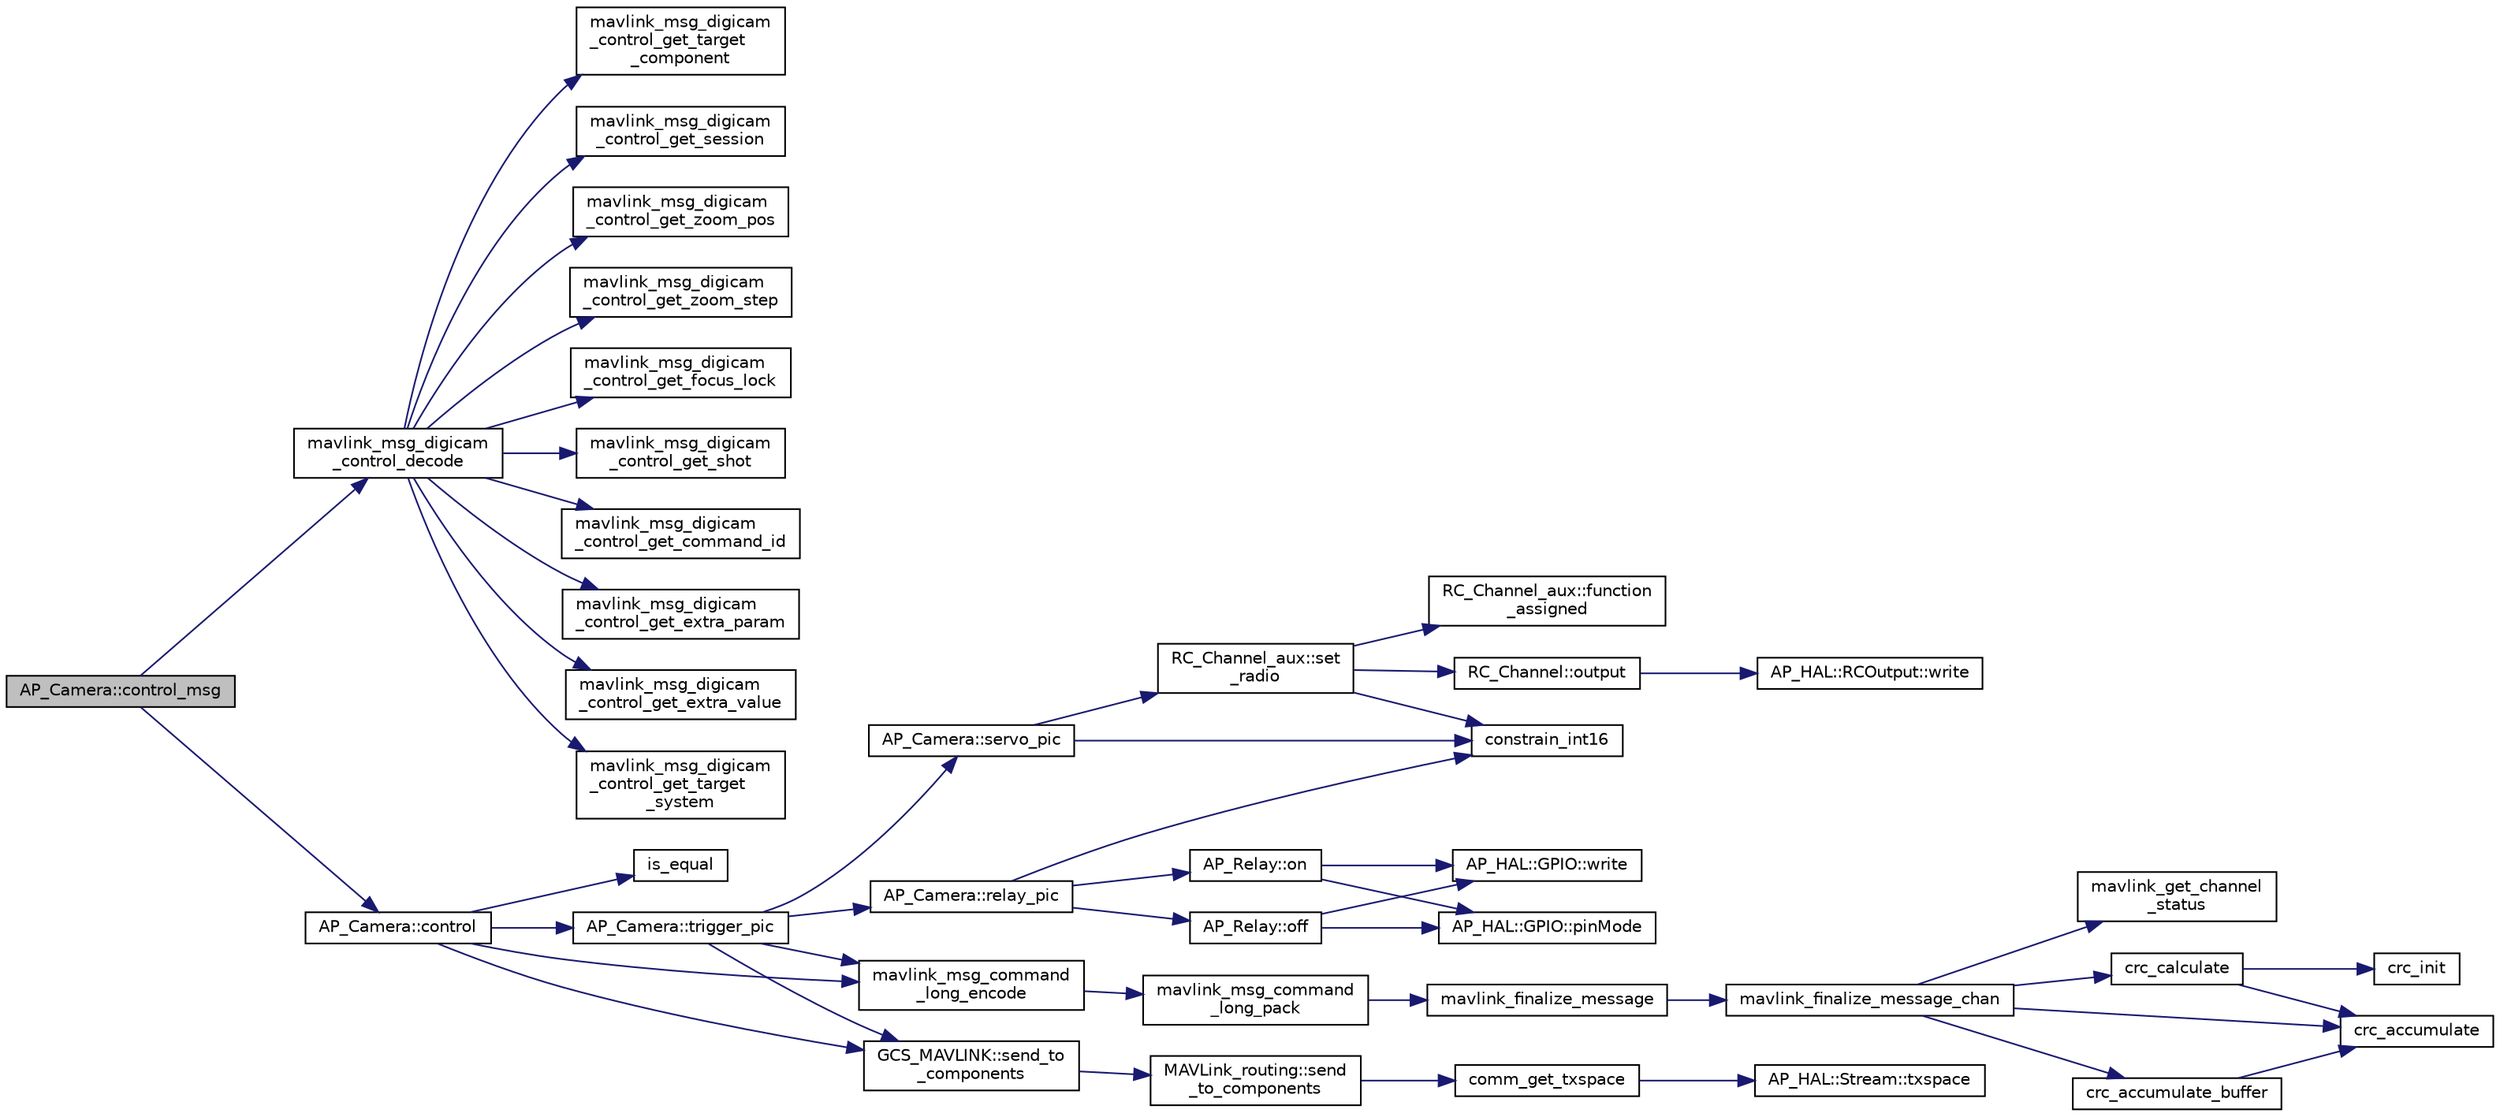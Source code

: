digraph "AP_Camera::control_msg"
{
 // INTERACTIVE_SVG=YES
  edge [fontname="Helvetica",fontsize="10",labelfontname="Helvetica",labelfontsize="10"];
  node [fontname="Helvetica",fontsize="10",shape=record];
  rankdir="LR";
  Node1 [label="AP_Camera::control_msg",height=0.2,width=0.4,color="black", fillcolor="grey75", style="filled", fontcolor="black"];
  Node1 -> Node2 [color="midnightblue",fontsize="10",style="solid",fontname="Helvetica"];
  Node2 [label="mavlink_msg_digicam\l_control_decode",height=0.2,width=0.4,color="black", fillcolor="white", style="filled",URL="$mavlink__msg__digicam__control_8h.html#a555bdf370d83bb7e910c6bdf7e37ecbc",tooltip="Decode a digicam_control message into a struct. "];
  Node2 -> Node3 [color="midnightblue",fontsize="10",style="solid",fontname="Helvetica"];
  Node3 [label="mavlink_msg_digicam\l_control_get_extra_value",height=0.2,width=0.4,color="black", fillcolor="white", style="filled",URL="$mavlink__msg__digicam__control_8h.html#a789f973c64a3744a71bc419881ca8da2",tooltip="Get field extra_value from digicam_control message. "];
  Node2 -> Node4 [color="midnightblue",fontsize="10",style="solid",fontname="Helvetica"];
  Node4 [label="mavlink_msg_digicam\l_control_get_target\l_system",height=0.2,width=0.4,color="black", fillcolor="white", style="filled",URL="$mavlink__msg__digicam__control_8h.html#a762c35a778a3d455c1e8081ffa8929fe",tooltip="Send a digicam_control message. "];
  Node2 -> Node5 [color="midnightblue",fontsize="10",style="solid",fontname="Helvetica"];
  Node5 [label="mavlink_msg_digicam\l_control_get_target\l_component",height=0.2,width=0.4,color="black", fillcolor="white", style="filled",URL="$mavlink__msg__digicam__control_8h.html#a3345b464816b38a9ea2232b2ec93e8a2",tooltip="Get field target_component from digicam_control message. "];
  Node2 -> Node6 [color="midnightblue",fontsize="10",style="solid",fontname="Helvetica"];
  Node6 [label="mavlink_msg_digicam\l_control_get_session",height=0.2,width=0.4,color="black", fillcolor="white", style="filled",URL="$mavlink__msg__digicam__control_8h.html#a495c458ad6593a44ba06b30d6acf541d",tooltip="Get field session from digicam_control message. "];
  Node2 -> Node7 [color="midnightblue",fontsize="10",style="solid",fontname="Helvetica"];
  Node7 [label="mavlink_msg_digicam\l_control_get_zoom_pos",height=0.2,width=0.4,color="black", fillcolor="white", style="filled",URL="$mavlink__msg__digicam__control_8h.html#a6f5ffee7a46ef779f9441c977b8d89a4",tooltip="Get field zoom_pos from digicam_control message. "];
  Node2 -> Node8 [color="midnightblue",fontsize="10",style="solid",fontname="Helvetica"];
  Node8 [label="mavlink_msg_digicam\l_control_get_zoom_step",height=0.2,width=0.4,color="black", fillcolor="white", style="filled",URL="$mavlink__msg__digicam__control_8h.html#a738c69e2916a495c9bebc3d56dab21e9",tooltip="Get field zoom_step from digicam_control message. "];
  Node2 -> Node9 [color="midnightblue",fontsize="10",style="solid",fontname="Helvetica"];
  Node9 [label="mavlink_msg_digicam\l_control_get_focus_lock",height=0.2,width=0.4,color="black", fillcolor="white", style="filled",URL="$mavlink__msg__digicam__control_8h.html#a754518424f2a9da39a8d920cdf21dd9a",tooltip="Get field focus_lock from digicam_control message. "];
  Node2 -> Node10 [color="midnightblue",fontsize="10",style="solid",fontname="Helvetica"];
  Node10 [label="mavlink_msg_digicam\l_control_get_shot",height=0.2,width=0.4,color="black", fillcolor="white", style="filled",URL="$mavlink__msg__digicam__control_8h.html#a1dc5c7b683eecc6c22d34088f881543b",tooltip="Get field shot from digicam_control message. "];
  Node2 -> Node11 [color="midnightblue",fontsize="10",style="solid",fontname="Helvetica"];
  Node11 [label="mavlink_msg_digicam\l_control_get_command_id",height=0.2,width=0.4,color="black", fillcolor="white", style="filled",URL="$mavlink__msg__digicam__control_8h.html#a0e4ed9a009348173f5f6b8d99d995fcc",tooltip="Get field command_id from digicam_control message. "];
  Node2 -> Node12 [color="midnightblue",fontsize="10",style="solid",fontname="Helvetica"];
  Node12 [label="mavlink_msg_digicam\l_control_get_extra_param",height=0.2,width=0.4,color="black", fillcolor="white", style="filled",URL="$mavlink__msg__digicam__control_8h.html#ab19d5c759739873d068e6da605aca430",tooltip="Get field extra_param from digicam_control message. "];
  Node1 -> Node13 [color="midnightblue",fontsize="10",style="solid",fontname="Helvetica"];
  Node13 [label="AP_Camera::control",height=0.2,width=0.4,color="black", fillcolor="white", style="filled",URL="$classAP__Camera.html#a7c7aa23d1a71db5345bb11899bbb8f31"];
  Node13 -> Node14 [color="midnightblue",fontsize="10",style="solid",fontname="Helvetica"];
  Node14 [label="is_equal",height=0.2,width=0.4,color="black", fillcolor="white", style="filled",URL="$AP__Math_8h.html#acedd05d9f5ab6f2878991cc684e17c18"];
  Node13 -> Node15 [color="midnightblue",fontsize="10",style="solid",fontname="Helvetica"];
  Node15 [label="AP_Camera::trigger_pic",height=0.2,width=0.4,color="black", fillcolor="white", style="filled",URL="$classAP__Camera.html#a74372e2b8e5d3cd3b464f2ef417cb0f6"];
  Node15 -> Node16 [color="midnightblue",fontsize="10",style="solid",fontname="Helvetica"];
  Node16 [label="AP_Camera::servo_pic",height=0.2,width=0.4,color="black", fillcolor="white", style="filled",URL="$classAP__Camera.html#a336a2fbee20b67e8af153e4bc21bd3fd",tooltip="Servo operated camera. "];
  Node16 -> Node17 [color="midnightblue",fontsize="10",style="solid",fontname="Helvetica"];
  Node17 [label="RC_Channel_aux::set\l_radio",height=0.2,width=0.4,color="black", fillcolor="white", style="filled",URL="$classRC__Channel__aux.html#a8fed980206f9aad4c5435c5193690be7"];
  Node17 -> Node18 [color="midnightblue",fontsize="10",style="solid",fontname="Helvetica"];
  Node18 [label="RC_Channel_aux::function\l_assigned",height=0.2,width=0.4,color="black", fillcolor="white", style="filled",URL="$classRC__Channel__aux.html#a423accc4de40960cf7ef2c4755e8a9d1"];
  Node17 -> Node19 [color="midnightblue",fontsize="10",style="solid",fontname="Helvetica"];
  Node19 [label="constrain_int16",height=0.2,width=0.4,color="black", fillcolor="white", style="filled",URL="$AP__Math_8h.html#abd026c0672c617e3092c9b3e1fcb847f"];
  Node17 -> Node20 [color="midnightblue",fontsize="10",style="solid",fontname="Helvetica"];
  Node20 [label="RC_Channel::output",height=0.2,width=0.4,color="black", fillcolor="white", style="filled",URL="$classRC__Channel.html#aabaff8233192d5f2a20e2207914ca3e3"];
  Node20 -> Node21 [color="midnightblue",fontsize="10",style="solid",fontname="Helvetica"];
  Node21 [label="AP_HAL::RCOutput::write",height=0.2,width=0.4,color="black", fillcolor="white", style="filled",URL="$classAP__HAL_1_1RCOutput.html#ade509cf82dfb1f6fab3eba0c026c5d60"];
  Node16 -> Node19 [color="midnightblue",fontsize="10",style="solid",fontname="Helvetica"];
  Node15 -> Node22 [color="midnightblue",fontsize="10",style="solid",fontname="Helvetica"];
  Node22 [label="AP_Camera::relay_pic",height=0.2,width=0.4,color="black", fillcolor="white", style="filled",URL="$classAP__Camera.html#a73b785894a0650a4dd8b1ffc24c4c250",tooltip="basic relay activation "];
  Node22 -> Node23 [color="midnightblue",fontsize="10",style="solid",fontname="Helvetica"];
  Node23 [label="AP_Relay::on",height=0.2,width=0.4,color="black", fillcolor="white", style="filled",URL="$classAP__Relay.html#a8f00e5559174917b795ef84472822e53"];
  Node23 -> Node24 [color="midnightblue",fontsize="10",style="solid",fontname="Helvetica"];
  Node24 [label="AP_HAL::GPIO::pinMode",height=0.2,width=0.4,color="black", fillcolor="white", style="filled",URL="$classAP__HAL_1_1GPIO.html#a3dfc60214bd1aa4936d51ca72c045b95"];
  Node23 -> Node25 [color="midnightblue",fontsize="10",style="solid",fontname="Helvetica"];
  Node25 [label="AP_HAL::GPIO::write",height=0.2,width=0.4,color="black", fillcolor="white", style="filled",URL="$classAP__HAL_1_1GPIO.html#a2b0664bdab1876e3b0bbcd9064eec88e"];
  Node22 -> Node26 [color="midnightblue",fontsize="10",style="solid",fontname="Helvetica"];
  Node26 [label="AP_Relay::off",height=0.2,width=0.4,color="black", fillcolor="white", style="filled",URL="$classAP__Relay.html#aff679a24b3c6b73f066e1e62c86e0fae"];
  Node26 -> Node24 [color="midnightblue",fontsize="10",style="solid",fontname="Helvetica"];
  Node26 -> Node25 [color="midnightblue",fontsize="10",style="solid",fontname="Helvetica"];
  Node22 -> Node19 [color="midnightblue",fontsize="10",style="solid",fontname="Helvetica"];
  Node15 -> Node27 [color="midnightblue",fontsize="10",style="solid",fontname="Helvetica"];
  Node27 [label="mavlink_msg_command\l_long_encode",height=0.2,width=0.4,color="black", fillcolor="white", style="filled",URL="$mavlink__msg__command__long_8h.html#a4b9ea1702839a5a09d44775799a24ec8",tooltip="Encode a command_long struct. "];
  Node27 -> Node28 [color="midnightblue",fontsize="10",style="solid",fontname="Helvetica"];
  Node28 [label="mavlink_msg_command\l_long_pack",height=0.2,width=0.4,color="black", fillcolor="white", style="filled",URL="$mavlink__msg__command__long_8h.html#ab5b46496ad411ef946e4a10b43d3d025",tooltip="Pack a command_long message. "];
  Node28 -> Node29 [color="midnightblue",fontsize="10",style="solid",fontname="Helvetica"];
  Node29 [label="mavlink_finalize_message",height=0.2,width=0.4,color="black", fillcolor="white", style="filled",URL="$mavlink__helpers_8h.html#af3bea083c5ec83f5b6570b2bd4a817d0",tooltip="Finalize a MAVLink message with MAVLINK_COMM_0 as default channel. "];
  Node29 -> Node30 [color="midnightblue",fontsize="10",style="solid",fontname="Helvetica"];
  Node30 [label="mavlink_finalize_message_chan",height=0.2,width=0.4,color="black", fillcolor="white", style="filled",URL="$mavlink__helpers_8h.html#aa66131138fc02101dcc73b4b556ab422",tooltip="Finalize a MAVLink message with channel assignment. "];
  Node30 -> Node31 [color="midnightblue",fontsize="10",style="solid",fontname="Helvetica"];
  Node31 [label="mavlink_get_channel\l_status",height=0.2,width=0.4,color="black", fillcolor="white", style="filled",URL="$mavlink__helpers_8h.html#ac006d308067f48514ca5c0cf0b046c28"];
  Node30 -> Node32 [color="midnightblue",fontsize="10",style="solid",fontname="Helvetica"];
  Node32 [label="crc_calculate",height=0.2,width=0.4,color="black", fillcolor="white", style="filled",URL="$checksum_8h.html#ab4264eb7b9e22aabb5cc3191bce35f4c",tooltip="Calculates the X.25 checksum on a byte buffer. "];
  Node32 -> Node33 [color="midnightblue",fontsize="10",style="solid",fontname="Helvetica"];
  Node33 [label="crc_init",height=0.2,width=0.4,color="black", fillcolor="white", style="filled",URL="$checksum_8h.html#aee738f6e20d31b027afdd966c79befae",tooltip="Initiliaze the buffer for the X.25 CRC. "];
  Node32 -> Node34 [color="midnightblue",fontsize="10",style="solid",fontname="Helvetica"];
  Node34 [label="crc_accumulate",height=0.2,width=0.4,color="black", fillcolor="white", style="filled",URL="$checksum_8h.html#ade2bbc31cd3b5b6d839556f56de61957",tooltip="Accumulate the X.25 CRC by adding one char at a time. "];
  Node30 -> Node35 [color="midnightblue",fontsize="10",style="solid",fontname="Helvetica"];
  Node35 [label="crc_accumulate_buffer",height=0.2,width=0.4,color="black", fillcolor="white", style="filled",URL="$checksum_8h.html#abcbaa800e8fcbcdf9bb48168657fbefd",tooltip="Accumulate the X.25 CRC by adding an array of bytes. "];
  Node35 -> Node34 [color="midnightblue",fontsize="10",style="solid",fontname="Helvetica"];
  Node30 -> Node34 [color="midnightblue",fontsize="10",style="solid",fontname="Helvetica"];
  Node15 -> Node36 [color="midnightblue",fontsize="10",style="solid",fontname="Helvetica"];
  Node36 [label="GCS_MAVLINK::send_to\l_components",height=0.2,width=0.4,color="black", fillcolor="white", style="filled",URL="$classGCS__MAVLINK.html#a928edfeb8ca8d1656eca3e0c176d49a7"];
  Node36 -> Node37 [color="midnightblue",fontsize="10",style="solid",fontname="Helvetica"];
  Node37 [label="MAVLink_routing::send\l_to_components",height=0.2,width=0.4,color="black", fillcolor="white", style="filled",URL="$classMAVLink__routing.html#ace8e55f8db025f01d4309de699de5460"];
  Node37 -> Node38 [color="midnightblue",fontsize="10",style="solid",fontname="Helvetica"];
  Node38 [label="comm_get_txspace",height=0.2,width=0.4,color="black", fillcolor="white", style="filled",URL="$GCS__MAVLink_8cpp.html#a2a0fd455fd37f642e9eb67373a14b7d9"];
  Node38 -> Node39 [color="midnightblue",fontsize="10",style="solid",fontname="Helvetica"];
  Node39 [label="AP_HAL::Stream::txspace",height=0.2,width=0.4,color="black", fillcolor="white", style="filled",URL="$classAP__HAL_1_1Stream.html#a7028834212873394e906bcaf7f4a06b3"];
  Node13 -> Node27 [color="midnightblue",fontsize="10",style="solid",fontname="Helvetica"];
  Node13 -> Node36 [color="midnightblue",fontsize="10",style="solid",fontname="Helvetica"];
}
